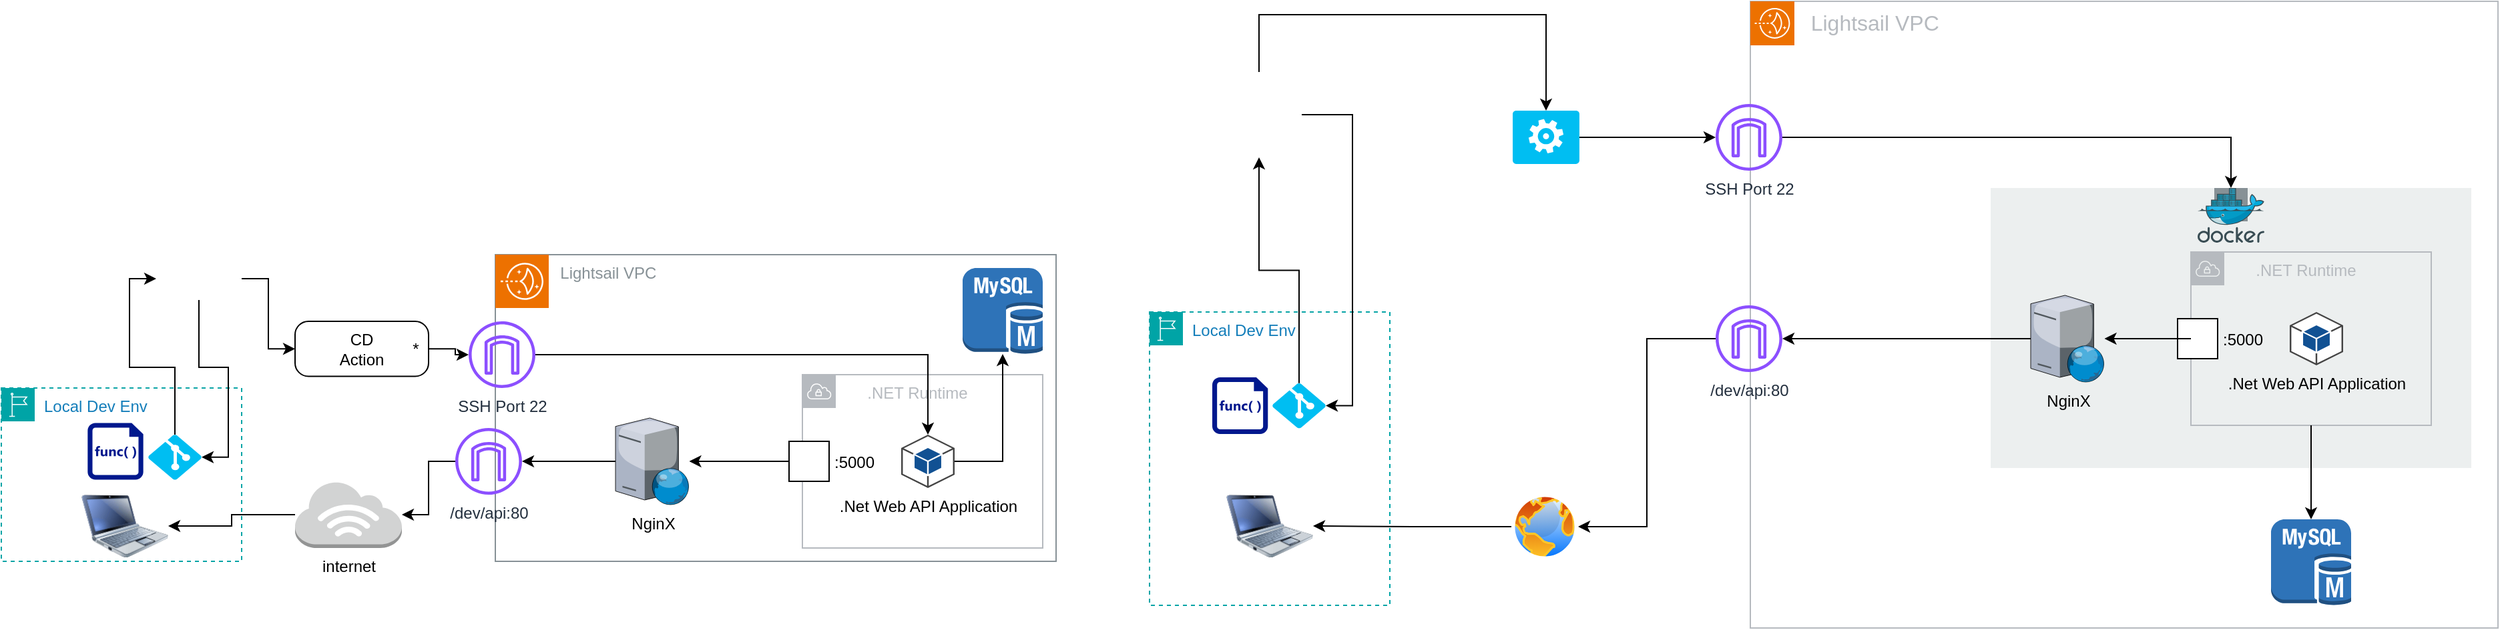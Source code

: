 <mxfile version="25.0.3">
  <diagram name="페이지-1" id="ADy0dJqcoXJl75VDZ6XW">
    <mxGraphModel dx="1232" dy="743" grid="1" gridSize="10" guides="1" tooltips="1" connect="1" arrows="1" fold="1" page="1" pageScale="1" pageWidth="827" pageHeight="1169" math="0" shadow="0">
      <root>
        <mxCell id="0" />
        <mxCell id="1" parent="0" />
        <mxCell id="JSeecYbE6SnyO_m4Eyeh-1" value="&lt;font style=&quot;font-size: 16px;&quot;&gt;&amp;nbsp; &amp;nbsp;Lightsail VPC&lt;/font&gt;" style="sketch=0;outlineConnect=0;gradientColor=none;html=1;whiteSpace=wrap;fontSize=12;fontStyle=0;shape=mxgraph.aws4.group;grIcon=mxgraph.aws4.group_vpc;strokeColor=#B6BABF;fillColor=none;verticalAlign=top;align=left;spacingLeft=30;fontColor=#B6BABF;dashed=0;" vertex="1" parent="1">
          <mxGeometry x="1310" y="220" width="560" height="470" as="geometry" />
        </mxCell>
        <mxCell id="JSeecYbE6SnyO_m4Eyeh-30" value="" style="sketch=0;outlineConnect=0;gradientColor=none;html=1;whiteSpace=wrap;fontSize=12;fontStyle=0;shape=mxgraph.aws4.groupCenter;grIcon=mxgraph.aws4.group_auto_scaling_group;grStroke=0;strokeColor=#879196;fillColor=#ECEFEF;verticalAlign=top;align=center;fontColor=#879196;dashed=0;spacingTop=25;" vertex="1" parent="1">
          <mxGeometry x="1490" y="360" width="360" height="210" as="geometry" />
        </mxCell>
        <mxCell id="EZd2-sCSqK_4vxLXn1L7-1" value="" style="group;movable=1;resizable=1;rotatable=1;deletable=1;editable=1;locked=0;connectable=1;" parent="1" vertex="1" connectable="0">
          <mxGeometry x="370" y="410" width="420" height="230" as="geometry" />
        </mxCell>
        <mxCell id="EZd2-sCSqK_4vxLXn1L7-2" value="&amp;nbsp; &amp;nbsp; &amp;nbsp;Lightsail VPC" style="sketch=0;outlineConnect=0;gradientColor=none;html=1;whiteSpace=wrap;fontSize=12;fontStyle=0;shape=mxgraph.aws4.group;grIcon=mxgraph.aws4.group_vpc;strokeColor=#879196;fillColor=none;verticalAlign=top;align=left;spacingLeft=30;fontColor=#879196;dashed=0;movable=0;resizable=0;rotatable=0;deletable=0;editable=0;locked=1;connectable=0;" parent="EZd2-sCSqK_4vxLXn1L7-1" vertex="1">
          <mxGeometry width="420" height="230" as="geometry" />
        </mxCell>
        <mxCell id="EZd2-sCSqK_4vxLXn1L7-3" value="" style="sketch=0;points=[[0,0,0],[0.25,0,0],[0.5,0,0],[0.75,0,0],[1,0,0],[0,1,0],[0.25,1,0],[0.5,1,0],[0.75,1,0],[1,1,0],[0,0.25,0],[0,0.5,0],[0,0.75,0],[1,0.25,0],[1,0.5,0],[1,0.75,0]];outlineConnect=0;fontColor=#232F3E;fillColor=#ED7100;strokeColor=#ffffff;dashed=0;verticalLabelPosition=bottom;verticalAlign=top;align=center;html=1;fontSize=12;fontStyle=0;aspect=fixed;shape=mxgraph.aws4.resourceIcon;resIcon=mxgraph.aws4.lightsail;" parent="EZd2-sCSqK_4vxLXn1L7-1" vertex="1">
          <mxGeometry width="40" height="40" as="geometry" />
        </mxCell>
        <mxCell id="EZd2-sCSqK_4vxLXn1L7-4" value="/dev/api:80" style="sketch=0;outlineConnect=0;fontColor=#232F3E;gradientColor=none;fillColor=#8C4FFF;strokeColor=none;dashed=0;verticalLabelPosition=bottom;verticalAlign=top;align=center;html=1;fontSize=12;fontStyle=0;aspect=fixed;pointerEvents=1;shape=mxgraph.aws4.internet_gateway;" parent="EZd2-sCSqK_4vxLXn1L7-1" vertex="1">
          <mxGeometry x="-30" y="130" width="50" height="50" as="geometry" />
        </mxCell>
        <mxCell id="EZd2-sCSqK_4vxLXn1L7-5" value="NginX" style="verticalLabelPosition=bottom;sketch=0;aspect=fixed;html=1;verticalAlign=top;strokeColor=none;align=center;outlineConnect=0;shape=mxgraph.citrix.web_server;" parent="EZd2-sCSqK_4vxLXn1L7-1" vertex="1">
          <mxGeometry x="90" y="122.5" width="55.25" height="65" as="geometry" />
        </mxCell>
        <mxCell id="EZd2-sCSqK_4vxLXn1L7-6" style="edgeStyle=orthogonalEdgeStyle;rounded=0;orthogonalLoop=1;jettySize=auto;html=1;" parent="EZd2-sCSqK_4vxLXn1L7-1" source="EZd2-sCSqK_4vxLXn1L7-5" target="EZd2-sCSqK_4vxLXn1L7-4" edge="1">
          <mxGeometry relative="1" as="geometry" />
        </mxCell>
        <mxCell id="EZd2-sCSqK_4vxLXn1L7-7" value="" style="group" parent="EZd2-sCSqK_4vxLXn1L7-1" vertex="1" connectable="0">
          <mxGeometry x="220" y="90" width="190" height="130" as="geometry" />
        </mxCell>
        <mxCell id="EZd2-sCSqK_4vxLXn1L7-8" value="&amp;nbsp; &amp;nbsp; &amp;nbsp;.NET Runtime" style="sketch=0;outlineConnect=0;gradientColor=none;html=1;whiteSpace=wrap;fontSize=12;fontStyle=0;shape=mxgraph.aws4.group;grIcon=mxgraph.aws4.group_vpc;strokeColor=#B6BABF;fillColor=none;verticalAlign=top;align=left;spacingLeft=30;fontColor=#B6BABF;dashed=0;" parent="EZd2-sCSqK_4vxLXn1L7-7" vertex="1">
          <mxGeometry x="10" width="180" height="130" as="geometry" />
        </mxCell>
        <mxCell id="EZd2-sCSqK_4vxLXn1L7-9" value=".Net Web API Application" style="outlineConnect=0;dashed=0;verticalLabelPosition=bottom;verticalAlign=top;align=center;html=1;shape=mxgraph.aws3.android;fillColor=#115193;gradientColor=none;" parent="EZd2-sCSqK_4vxLXn1L7-7" vertex="1">
          <mxGeometry x="84" y="45" width="40" height="40" as="geometry" />
        </mxCell>
        <mxCell id="EZd2-sCSqK_4vxLXn1L7-10" value=":5000" style="fontStyle=0;labelPosition=right;verticalLabelPosition=middle;align=left;verticalAlign=middle;spacingLeft=2;" parent="EZd2-sCSqK_4vxLXn1L7-7" vertex="1">
          <mxGeometry y="50" width="30" height="30" as="geometry" />
        </mxCell>
        <mxCell id="EZd2-sCSqK_4vxLXn1L7-11" value="" style="outlineConnect=0;dashed=0;verticalLabelPosition=bottom;verticalAlign=top;align=center;html=1;shape=mxgraph.aws3.mysql_db_instance;fillColor=#2E73B8;gradientColor=none;" parent="EZd2-sCSqK_4vxLXn1L7-1" vertex="1">
          <mxGeometry x="350" y="10" width="60" height="64.5" as="geometry" />
        </mxCell>
        <mxCell id="EZd2-sCSqK_4vxLXn1L7-12" style="edgeStyle=orthogonalEdgeStyle;rounded=0;orthogonalLoop=1;jettySize=auto;html=1;" parent="EZd2-sCSqK_4vxLXn1L7-1" source="EZd2-sCSqK_4vxLXn1L7-9" target="EZd2-sCSqK_4vxLXn1L7-11" edge="1">
          <mxGeometry relative="1" as="geometry" />
        </mxCell>
        <mxCell id="EZd2-sCSqK_4vxLXn1L7-13" style="edgeStyle=orthogonalEdgeStyle;rounded=0;orthogonalLoop=1;jettySize=auto;html=1;" parent="EZd2-sCSqK_4vxLXn1L7-1" source="EZd2-sCSqK_4vxLXn1L7-10" target="EZd2-sCSqK_4vxLXn1L7-5" edge="1">
          <mxGeometry relative="1" as="geometry" />
        </mxCell>
        <mxCell id="EZd2-sCSqK_4vxLXn1L7-14" style="edgeStyle=orthogonalEdgeStyle;rounded=0;orthogonalLoop=1;jettySize=auto;html=1;" parent="EZd2-sCSqK_4vxLXn1L7-1" source="EZd2-sCSqK_4vxLXn1L7-15" target="EZd2-sCSqK_4vxLXn1L7-9" edge="1">
          <mxGeometry relative="1" as="geometry" />
        </mxCell>
        <mxCell id="EZd2-sCSqK_4vxLXn1L7-15" value="SSH Port 22" style="sketch=0;outlineConnect=0;fontColor=#232F3E;gradientColor=none;fillColor=#8C4FFF;strokeColor=none;dashed=0;verticalLabelPosition=bottom;verticalAlign=top;align=center;html=1;fontSize=12;fontStyle=0;aspect=fixed;pointerEvents=1;shape=mxgraph.aws4.internet_gateway;" parent="EZd2-sCSqK_4vxLXn1L7-1" vertex="1">
          <mxGeometry x="-20" y="50" width="50" height="50" as="geometry" />
        </mxCell>
        <mxCell id="EZd2-sCSqK_4vxLXn1L7-16" value="" style="image;html=1;image=img/lib/clip_art/computers/Netbook_128x128.png" parent="1" vertex="1">
          <mxGeometry x="60" y="580" width="65" height="67" as="geometry" />
        </mxCell>
        <mxCell id="EZd2-sCSqK_4vxLXn1L7-17" style="edgeStyle=orthogonalEdgeStyle;rounded=0;orthogonalLoop=1;jettySize=auto;html=1;entryX=0;entryY=0.75;entryDx=0;entryDy=0;exitX=0.5;exitY=0;exitDx=0;exitDy=0;exitPerimeter=0;" parent="1" source="EZd2-sCSqK_4vxLXn1L7-23" target="EZd2-sCSqK_4vxLXn1L7-29" edge="1">
          <mxGeometry relative="1" as="geometry" />
        </mxCell>
        <mxCell id="EZd2-sCSqK_4vxLXn1L7-18" style="edgeStyle=orthogonalEdgeStyle;rounded=0;orthogonalLoop=1;jettySize=auto;html=1;" parent="1" source="EZd2-sCSqK_4vxLXn1L7-19" target="EZd2-sCSqK_4vxLXn1L7-16" edge="1">
          <mxGeometry relative="1" as="geometry" />
        </mxCell>
        <mxCell id="EZd2-sCSqK_4vxLXn1L7-19" value="internet" style="outlineConnect=0;dashed=0;verticalLabelPosition=bottom;verticalAlign=top;align=center;html=1;shape=mxgraph.aws3.internet_3;fillColor=#D2D3D3;gradientColor=none;" parent="1" vertex="1">
          <mxGeometry x="220" y="580" width="80" height="50" as="geometry" />
        </mxCell>
        <mxCell id="EZd2-sCSqK_4vxLXn1L7-20" style="edgeStyle=orthogonalEdgeStyle;rounded=0;orthogonalLoop=1;jettySize=auto;html=1;" parent="1" source="EZd2-sCSqK_4vxLXn1L7-4" target="EZd2-sCSqK_4vxLXn1L7-19" edge="1">
          <mxGeometry relative="1" as="geometry" />
        </mxCell>
        <mxCell id="EZd2-sCSqK_4vxLXn1L7-21" value="Local Dev Env" style="points=[[0,0],[0.25,0],[0.5,0],[0.75,0],[1,0],[1,0.25],[1,0.5],[1,0.75],[1,1],[0.75,1],[0.5,1],[0.25,1],[0,1],[0,0.75],[0,0.5],[0,0.25]];outlineConnect=0;gradientColor=none;html=1;whiteSpace=wrap;fontSize=12;fontStyle=0;container=1;pointerEvents=0;collapsible=0;recursiveResize=0;shape=mxgraph.aws4.group;grIcon=mxgraph.aws4.group_region;strokeColor=#00A4A6;fillColor=none;verticalAlign=top;align=left;spacingLeft=30;fontColor=#147EBA;dashed=1;" parent="1" vertex="1">
          <mxGeometry y="510" width="180" height="130" as="geometry" />
        </mxCell>
        <mxCell id="EZd2-sCSqK_4vxLXn1L7-22" value="" style="sketch=0;aspect=fixed;pointerEvents=1;shadow=0;dashed=0;html=1;strokeColor=none;labelPosition=center;verticalLabelPosition=bottom;verticalAlign=top;align=center;fillColor=#00188D;shape=mxgraph.mscae.enterprise.code_file" parent="EZd2-sCSqK_4vxLXn1L7-21" vertex="1">
          <mxGeometry x="64.67" y="26.25" width="41.65" height="42.5" as="geometry" />
        </mxCell>
        <mxCell id="EZd2-sCSqK_4vxLXn1L7-23" value="" style="verticalLabelPosition=bottom;html=1;verticalAlign=top;align=center;strokeColor=none;fillColor=#00BEF2;shape=mxgraph.azure.git_repository;" parent="EZd2-sCSqK_4vxLXn1L7-21" vertex="1">
          <mxGeometry x="110" y="35" width="40" height="33.75" as="geometry" />
        </mxCell>
        <mxCell id="EZd2-sCSqK_4vxLXn1L7-24" value="" style="edgeStyle=orthogonalEdgeStyle;rounded=0;orthogonalLoop=1;jettySize=auto;html=1;entryX=0;entryY=0.5;entryDx=0;entryDy=0;entryPerimeter=0;exitX=1;exitY=0.75;exitDx=0;exitDy=0;" parent="1" source="EZd2-sCSqK_4vxLXn1L7-29" target="EZd2-sCSqK_4vxLXn1L7-25" edge="1">
          <mxGeometry relative="1" as="geometry">
            <mxPoint x="180" y="430" as="sourcePoint" />
            <mxPoint x="370" y="430" as="targetPoint" />
          </mxGeometry>
        </mxCell>
        <mxCell id="EZd2-sCSqK_4vxLXn1L7-25" value="CD&lt;br&gt;Action" style="html=1;dashed=0;rounded=1;absoluteArcSize=1;arcSize=20;verticalAlign=middle;align=center;whiteSpace=wrap;" parent="1" vertex="1">
          <mxGeometry x="220" y="460" width="100" height="41.25" as="geometry" />
        </mxCell>
        <mxCell id="EZd2-sCSqK_4vxLXn1L7-26" value="*" style="text;resizeWidth=0;resizeHeight=0;points=[];part=1;verticalAlign=middle;align=center;html=1;" parent="EZd2-sCSqK_4vxLXn1L7-25" vertex="1">
          <mxGeometry x="1" y="0.5" width="20" height="20" relative="1" as="geometry">
            <mxPoint x="-20" y="-10" as="offset" />
          </mxGeometry>
        </mxCell>
        <mxCell id="EZd2-sCSqK_4vxLXn1L7-27" style="edgeStyle=orthogonalEdgeStyle;rounded=0;orthogonalLoop=1;jettySize=auto;html=1;entryX=1;entryY=0.5;entryDx=0;entryDy=0;entryPerimeter=0;exitX=0.5;exitY=1;exitDx=0;exitDy=0;" parent="1" source="EZd2-sCSqK_4vxLXn1L7-29" target="EZd2-sCSqK_4vxLXn1L7-23" edge="1">
          <mxGeometry relative="1" as="geometry" />
        </mxCell>
        <mxCell id="EZd2-sCSqK_4vxLXn1L7-28" style="edgeStyle=orthogonalEdgeStyle;rounded=0;orthogonalLoop=1;jettySize=auto;html=1;" parent="1" source="EZd2-sCSqK_4vxLXn1L7-26" target="EZd2-sCSqK_4vxLXn1L7-15" edge="1">
          <mxGeometry relative="1" as="geometry" />
        </mxCell>
        <mxCell id="EZd2-sCSqK_4vxLXn1L7-29" value="" style="shape=image;html=1;verticalAlign=top;verticalLabelPosition=bottom;labelBackgroundColor=#ffffff;imageAspect=0;aspect=fixed;image=https://cdn1.iconfinder.com/data/icons/picons-social/57/github-128.png" parent="1" vertex="1">
          <mxGeometry x="116" y="380" width="64" height="64" as="geometry" />
        </mxCell>
        <mxCell id="JSeecYbE6SnyO_m4Eyeh-2" value="Local Dev Env" style="points=[[0,0],[0.25,0],[0.5,0],[0.75,0],[1,0],[1,0.25],[1,0.5],[1,0.75],[1,1],[0.75,1],[0.5,1],[0.25,1],[0,1],[0,0.75],[0,0.5],[0,0.25]];outlineConnect=0;gradientColor=none;html=1;whiteSpace=wrap;fontSize=12;fontStyle=0;container=1;pointerEvents=0;collapsible=0;recursiveResize=0;shape=mxgraph.aws4.group;grIcon=mxgraph.aws4.group_region;strokeColor=#00A4A6;fillColor=none;verticalAlign=top;align=left;spacingLeft=30;fontColor=#147EBA;dashed=1;" vertex="1" parent="1">
          <mxGeometry x="860" y="453" width="180" height="220" as="geometry" />
        </mxCell>
        <mxCell id="JSeecYbE6SnyO_m4Eyeh-3" value="" style="sketch=0;aspect=fixed;pointerEvents=1;shadow=0;dashed=0;html=1;strokeColor=none;labelPosition=center;verticalLabelPosition=bottom;verticalAlign=top;align=center;fillColor=#00188D;shape=mxgraph.mscae.enterprise.code_file" vertex="1" parent="JSeecYbE6SnyO_m4Eyeh-2">
          <mxGeometry x="47" y="49" width="41.65" height="42.5" as="geometry" />
        </mxCell>
        <mxCell id="JSeecYbE6SnyO_m4Eyeh-4" value="" style="verticalLabelPosition=bottom;html=1;verticalAlign=top;align=center;strokeColor=none;fillColor=#00BEF2;shape=mxgraph.azure.git_repository;" vertex="1" parent="JSeecYbE6SnyO_m4Eyeh-2">
          <mxGeometry x="92" y="53.37" width="40" height="33.75" as="geometry" />
        </mxCell>
        <mxCell id="JSeecYbE6SnyO_m4Eyeh-5" value="" style="image;html=1;image=img/lib/clip_art/computers/Netbook_128x128.png" vertex="1" parent="JSeecYbE6SnyO_m4Eyeh-2">
          <mxGeometry x="57.5" y="127" width="65" height="67" as="geometry" />
        </mxCell>
        <mxCell id="JSeecYbE6SnyO_m4Eyeh-6" value="" style="shape=image;html=1;verticalAlign=top;verticalLabelPosition=bottom;labelBackgroundColor=#ffffff;imageAspect=0;aspect=fixed;image=https://cdn1.iconfinder.com/data/icons/picons-social/57/github-128.png" vertex="1" parent="1">
          <mxGeometry x="910" y="273" width="64" height="64" as="geometry" />
        </mxCell>
        <mxCell id="JSeecYbE6SnyO_m4Eyeh-7" style="edgeStyle=orthogonalEdgeStyle;rounded=0;orthogonalLoop=1;jettySize=auto;html=1;entryX=0.5;entryY=1;entryDx=0;entryDy=0;" edge="1" parent="1" source="JSeecYbE6SnyO_m4Eyeh-4" target="JSeecYbE6SnyO_m4Eyeh-6">
          <mxGeometry relative="1" as="geometry" />
        </mxCell>
        <mxCell id="JSeecYbE6SnyO_m4Eyeh-8" style="edgeStyle=orthogonalEdgeStyle;rounded=0;orthogonalLoop=1;jettySize=auto;html=1;entryX=1;entryY=0.5;entryDx=0;entryDy=0;entryPerimeter=0;" edge="1" parent="1" source="JSeecYbE6SnyO_m4Eyeh-6" target="JSeecYbE6SnyO_m4Eyeh-4">
          <mxGeometry relative="1" as="geometry">
            <Array as="points">
              <mxPoint x="1012" y="305" />
              <mxPoint x="1012" y="523" />
            </Array>
          </mxGeometry>
        </mxCell>
        <mxCell id="JSeecYbE6SnyO_m4Eyeh-9" style="edgeStyle=orthogonalEdgeStyle;rounded=0;orthogonalLoop=1;jettySize=auto;html=1;" edge="1" parent="1" source="JSeecYbE6SnyO_m4Eyeh-10" target="JSeecYbE6SnyO_m4Eyeh-15">
          <mxGeometry relative="1" as="geometry" />
        </mxCell>
        <mxCell id="JSeecYbE6SnyO_m4Eyeh-10" value="" style="verticalLabelPosition=bottom;html=1;verticalAlign=top;align=center;strokeColor=none;fillColor=#00BEF2;shape=mxgraph.azure.worker_role;" vertex="1" parent="1">
          <mxGeometry x="1132" y="302" width="50" height="40" as="geometry" />
        </mxCell>
        <mxCell id="JSeecYbE6SnyO_m4Eyeh-11" style="edgeStyle=orthogonalEdgeStyle;rounded=0;orthogonalLoop=1;jettySize=auto;html=1;entryX=1;entryY=0.5;entryDx=0;entryDy=0;" edge="1" parent="1" source="JSeecYbE6SnyO_m4Eyeh-12" target="JSeecYbE6SnyO_m4Eyeh-5">
          <mxGeometry relative="1" as="geometry" />
        </mxCell>
        <mxCell id="JSeecYbE6SnyO_m4Eyeh-12" value="" style="image;aspect=fixed;perimeter=ellipsePerimeter;html=1;align=center;shadow=0;dashed=0;spacingTop=3;image=img/lib/active_directory/internet_globe.svg;" vertex="1" parent="1">
          <mxGeometry x="1131" y="589" width="50" height="50" as="geometry" />
        </mxCell>
        <mxCell id="JSeecYbE6SnyO_m4Eyeh-13" value="" style="sketch=0;points=[[0,0,0],[0.25,0,0],[0.5,0,0],[0.75,0,0],[1,0,0],[0,1,0],[0.25,1,0],[0.5,1,0],[0.75,1,0],[1,1,0],[0,0.25,0],[0,0.5,0],[0,0.75,0],[1,0.25,0],[1,0.5,0],[1,0.75,0]];outlineConnect=0;fontColor=#232F3E;fillColor=#ED7100;strokeColor=#ffffff;dashed=0;verticalLabelPosition=bottom;verticalAlign=top;align=center;html=1;fontSize=12;fontStyle=0;aspect=fixed;shape=mxgraph.aws4.resourceIcon;resIcon=mxgraph.aws4.lightsail;" vertex="1" parent="1">
          <mxGeometry x="1310" y="220" width="33" height="33" as="geometry" />
        </mxCell>
        <mxCell id="JSeecYbE6SnyO_m4Eyeh-31" style="edgeStyle=orthogonalEdgeStyle;rounded=0;orthogonalLoop=1;jettySize=auto;html=1;" edge="1" parent="1" source="JSeecYbE6SnyO_m4Eyeh-15" target="JSeecYbE6SnyO_m4Eyeh-28">
          <mxGeometry relative="1" as="geometry" />
        </mxCell>
        <mxCell id="JSeecYbE6SnyO_m4Eyeh-15" value="SSH Port 22" style="sketch=0;outlineConnect=0;fontColor=#232F3E;gradientColor=none;fillColor=#8C4FFF;strokeColor=none;dashed=0;verticalLabelPosition=bottom;verticalAlign=top;align=center;html=1;fontSize=12;fontStyle=0;aspect=fixed;pointerEvents=1;shape=mxgraph.aws4.internet_gateway;" vertex="1" parent="1">
          <mxGeometry x="1284" y="297" width="50" height="50" as="geometry" />
        </mxCell>
        <mxCell id="JSeecYbE6SnyO_m4Eyeh-16" value="/dev/api:80" style="sketch=0;outlineConnect=0;fontColor=#232F3E;gradientColor=none;fillColor=#8C4FFF;strokeColor=none;dashed=0;verticalLabelPosition=bottom;verticalAlign=top;align=center;html=1;fontSize=12;fontStyle=0;aspect=fixed;pointerEvents=1;shape=mxgraph.aws4.internet_gateway;" vertex="1" parent="1">
          <mxGeometry x="1284" y="448" width="50" height="50" as="geometry" />
        </mxCell>
        <mxCell id="JSeecYbE6SnyO_m4Eyeh-17" style="edgeStyle=orthogonalEdgeStyle;rounded=0;orthogonalLoop=1;jettySize=auto;html=1;entryX=1;entryY=0.5;entryDx=0;entryDy=0;" edge="1" parent="1" source="JSeecYbE6SnyO_m4Eyeh-16" target="JSeecYbE6SnyO_m4Eyeh-12">
          <mxGeometry relative="1" as="geometry">
            <mxPoint x="1224" y="610" as="targetPoint" />
          </mxGeometry>
        </mxCell>
        <mxCell id="JSeecYbE6SnyO_m4Eyeh-18" style="edgeStyle=orthogonalEdgeStyle;rounded=0;orthogonalLoop=1;jettySize=auto;html=1;" edge="1" parent="1" source="JSeecYbE6SnyO_m4Eyeh-19" target="JSeecYbE6SnyO_m4Eyeh-16">
          <mxGeometry relative="1" as="geometry" />
        </mxCell>
        <mxCell id="JSeecYbE6SnyO_m4Eyeh-19" value="NginX" style="verticalLabelPosition=bottom;sketch=0;aspect=fixed;html=1;verticalAlign=top;strokeColor=none;align=center;outlineConnect=0;shape=mxgraph.citrix.web_server;" vertex="1" parent="1">
          <mxGeometry x="1520" y="440.5" width="55.25" height="65" as="geometry" />
        </mxCell>
        <mxCell id="JSeecYbE6SnyO_m4Eyeh-20" value="" style="group" vertex="1" connectable="0" parent="1">
          <mxGeometry x="1630" y="408" width="190" height="130" as="geometry" />
        </mxCell>
        <mxCell id="JSeecYbE6SnyO_m4Eyeh-21" value="&amp;nbsp; &amp;nbsp; &amp;nbsp;.NET Runtime" style="sketch=0;outlineConnect=0;gradientColor=none;html=1;whiteSpace=wrap;fontSize=12;fontStyle=0;shape=mxgraph.aws4.group;grIcon=mxgraph.aws4.group_vpc;strokeColor=#B6BABF;fillColor=none;verticalAlign=top;align=left;spacingLeft=30;fontColor=#B6BABF;dashed=0;" vertex="1" parent="JSeecYbE6SnyO_m4Eyeh-20">
          <mxGeometry x="10" width="180" height="130" as="geometry" />
        </mxCell>
        <mxCell id="JSeecYbE6SnyO_m4Eyeh-22" value=".Net Web API Application" style="outlineConnect=0;dashed=0;verticalLabelPosition=bottom;verticalAlign=top;align=center;html=1;shape=mxgraph.aws3.android;fillColor=#115193;gradientColor=none;" vertex="1" parent="JSeecYbE6SnyO_m4Eyeh-20">
          <mxGeometry x="84" y="45" width="40" height="40" as="geometry" />
        </mxCell>
        <mxCell id="JSeecYbE6SnyO_m4Eyeh-23" value=":5000" style="fontStyle=0;labelPosition=right;verticalLabelPosition=middle;align=left;verticalAlign=middle;spacingLeft=2;" vertex="1" parent="JSeecYbE6SnyO_m4Eyeh-20">
          <mxGeometry y="50" width="30" height="30" as="geometry" />
        </mxCell>
        <mxCell id="JSeecYbE6SnyO_m4Eyeh-24" style="edgeStyle=orthogonalEdgeStyle;rounded=0;orthogonalLoop=1;jettySize=auto;html=1;" edge="1" parent="1" source="JSeecYbE6SnyO_m4Eyeh-21" target="JSeecYbE6SnyO_m4Eyeh-19">
          <mxGeometry relative="1" as="geometry" />
        </mxCell>
        <mxCell id="JSeecYbE6SnyO_m4Eyeh-25" value="" style="outlineConnect=0;dashed=0;verticalLabelPosition=bottom;verticalAlign=top;align=center;html=1;shape=mxgraph.aws3.mysql_db_instance;fillColor=#2E73B8;gradientColor=none;" vertex="1" parent="1">
          <mxGeometry x="1700" y="608.5" width="60" height="64.5" as="geometry" />
        </mxCell>
        <mxCell id="JSeecYbE6SnyO_m4Eyeh-26" style="edgeStyle=orthogonalEdgeStyle;rounded=0;orthogonalLoop=1;jettySize=auto;html=1;" edge="1" parent="1" source="JSeecYbE6SnyO_m4Eyeh-21" target="JSeecYbE6SnyO_m4Eyeh-25">
          <mxGeometry relative="1" as="geometry" />
        </mxCell>
        <mxCell id="JSeecYbE6SnyO_m4Eyeh-27" style="edgeStyle=orthogonalEdgeStyle;rounded=0;orthogonalLoop=1;jettySize=auto;html=1;entryX=0.5;entryY=0;entryDx=0;entryDy=0;entryPerimeter=0;" edge="1" parent="1" source="JSeecYbE6SnyO_m4Eyeh-6" target="JSeecYbE6SnyO_m4Eyeh-10">
          <mxGeometry relative="1" as="geometry">
            <Array as="points">
              <mxPoint x="942" y="230" />
              <mxPoint x="1157" y="230" />
            </Array>
          </mxGeometry>
        </mxCell>
        <mxCell id="JSeecYbE6SnyO_m4Eyeh-28" value="" style="image;sketch=0;aspect=fixed;html=1;points=[];align=center;fontSize=12;image=img/lib/mscae/Docker.svg;" vertex="1" parent="1">
          <mxGeometry x="1645" y="360" width="50" height="41" as="geometry" />
        </mxCell>
      </root>
    </mxGraphModel>
  </diagram>
</mxfile>
